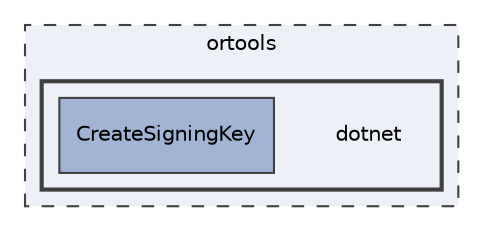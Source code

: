 digraph "dotnet"
{
 // LATEX_PDF_SIZE
  edge [fontname="Helvetica",fontsize="10",labelfontname="Helvetica",labelfontsize="10"];
  node [fontname="Helvetica",fontsize="10",shape=record];
  compound=true
  subgraph clusterdir_a7cc1eeded8f693d0da6c729bc88c45a {
    graph [ bgcolor="#edf0f7", pencolor="grey25", style="filled,dashed,", label="ortools", fontname="Helvetica", fontsize="10", URL="dir_a7cc1eeded8f693d0da6c729bc88c45a.html"]
  subgraph clusterdir_ec5056a922a91a806cb07a62781afd7d {
    graph [ bgcolor="#edf0f7", pencolor="grey25", style="filled,bold,", label="", fontname="Helvetica", fontsize="10", URL="dir_ec5056a922a91a806cb07a62781afd7d.html"]
    dir_ec5056a922a91a806cb07a62781afd7d [shape=plaintext, label="dotnet"];
  dir_b58b01533df9d39aaf21fc0c7071643d [shape=box, label="CreateSigningKey", style="filled,", fillcolor="#a2b4d6", color="grey25", URL="dir_b58b01533df9d39aaf21fc0c7071643d.html"];
  }
  }
}
